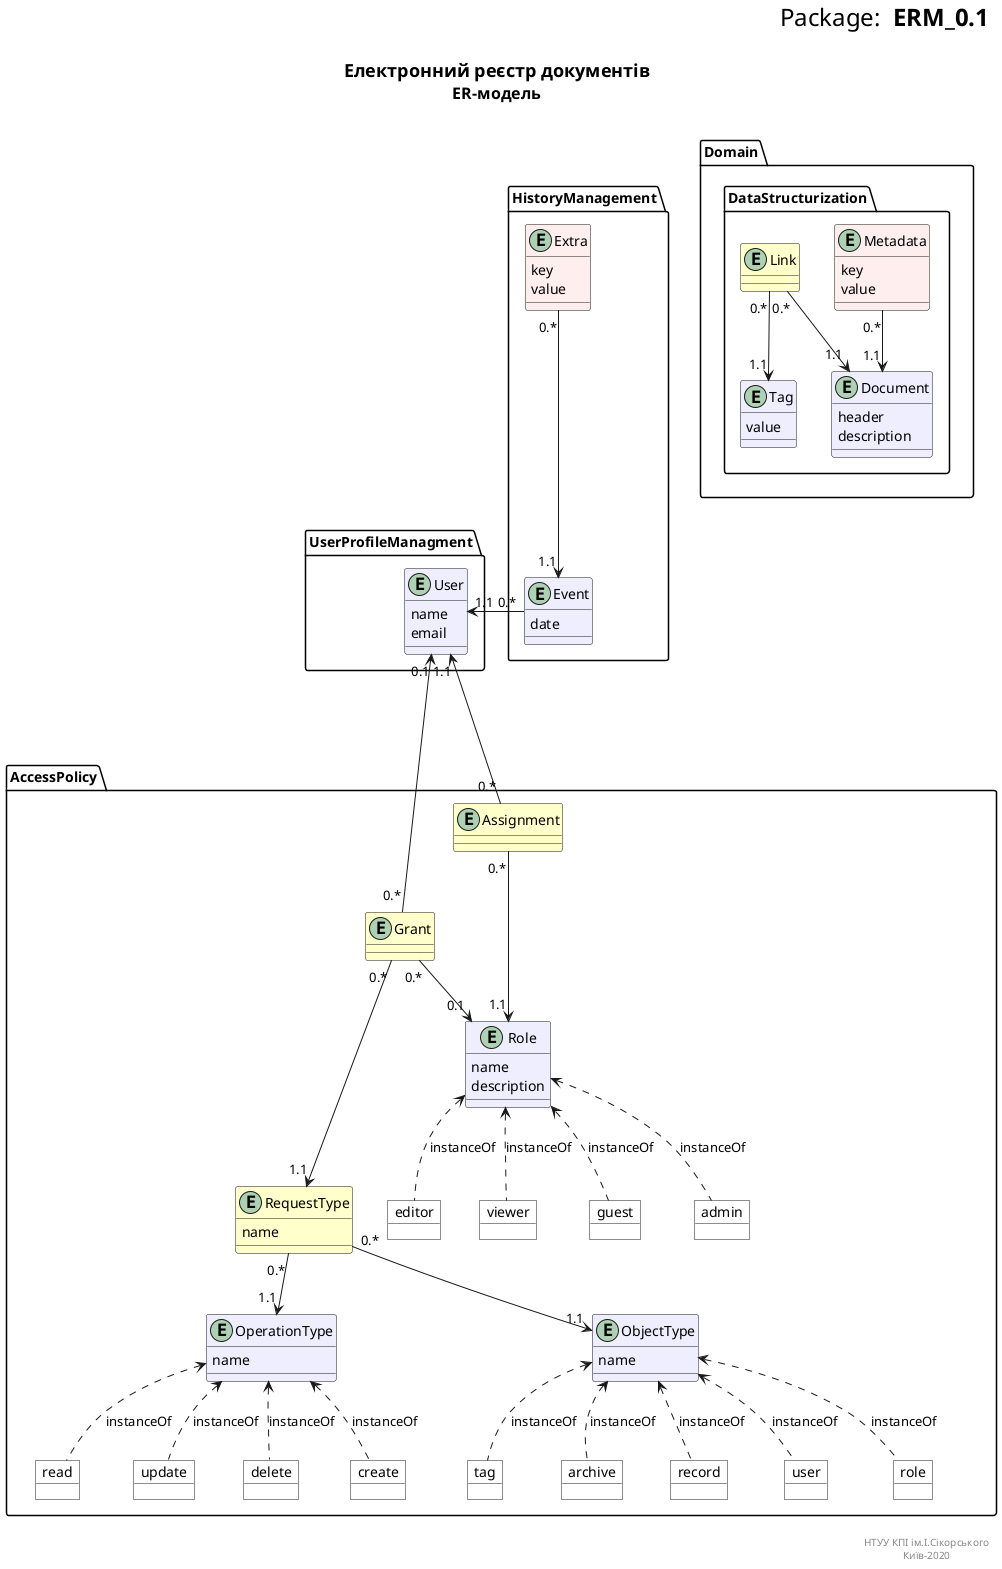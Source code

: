@startuml
right header
<font size=24 color=black>Package: <b> ERM_0.1

end header

title
<font size=18 color=black> Електронний реєстр документів
<font size=16 color=black> ER-модель

end title

package Domain {
	
	package DataStructurization {
		entity Document #eeeeff {
			header
			description
		}
		
		entity Metadata #ffeeee {
                        key
                        value
                }

		entity Tag #eeeeff {
			value
		}
	
		entity Link #ffffcc
	
	}
}


package AccessPolicy {
	
	entity Role #eeeeff {
		name
		description
	}

	entity Assignment #ffffcc
	
	entity OperationType #eeeeff {
		name
	}
	
	entity ObjectType #eeeeff {
		name
	}
	
	entity RequestType #ffffcc {
		name
	}
	
	entity Grant #ffffcc
	
	object archive #ffffff
	object record #ffffff
	object user #ffffff
	object role #ffffff
	object tag #ffffff
	
	
	object create #ffffff
	object read #ffffff
	object update #ffffff
	object delete #ffffff
	
	object admin #ffffff
	object editor #ffffff
	object viewer #ffffff
	object guest #ffffff
}

package UserProfileManagment {
	entity User #eeeeff {
		name
		email
	}
}


package HistoryManagement {
        entity Event #eeeeff {
                date
        }
        entity Extra #ffeeee {
                key
                value
        }
}

Link "0.*" --> "1.1" Document
Link "0.*" --> "1.1" Tag

Metadata "0.*" --> "1.1" Document

Assignment "0.*" ---> "1.1" User
Assignment "0.*" ---> "1.1" Role

RequestType "0.*" --> "1.1" OperationType
RequestType "0.*" --> "1.1" ObjectType

Grant "0.*" ---u-> "0.1" User
Grant "0.*" --> "0.1" Role
Grant "0.*" ---> "1.1" RequestType

Event "0.*" -l---> "1.1" User

Extra "0.*" ---> "1.1" Event

ObjectType <.. archive : instanceOf
ObjectType <.. record : instanceOf
ObjectType <.. user : instanceOf
ObjectType <.. role : instanceOf
ObjectType <.. tag : instanceOf

OperationType <.. create : instanceOf
OperationType <.. read : instanceOf
OperationType <.. update : instanceOf
OperationType <.. delete : instanceOf

Role <.. admin : instanceOf
Role <.. editor : instanceOf
Role <.. viewer : instanceOf
Role <.. guest : instanceOf

right footer

НТУУ КПІ ім.І.Сікорського
Київ-2020
end footer
@enduml


